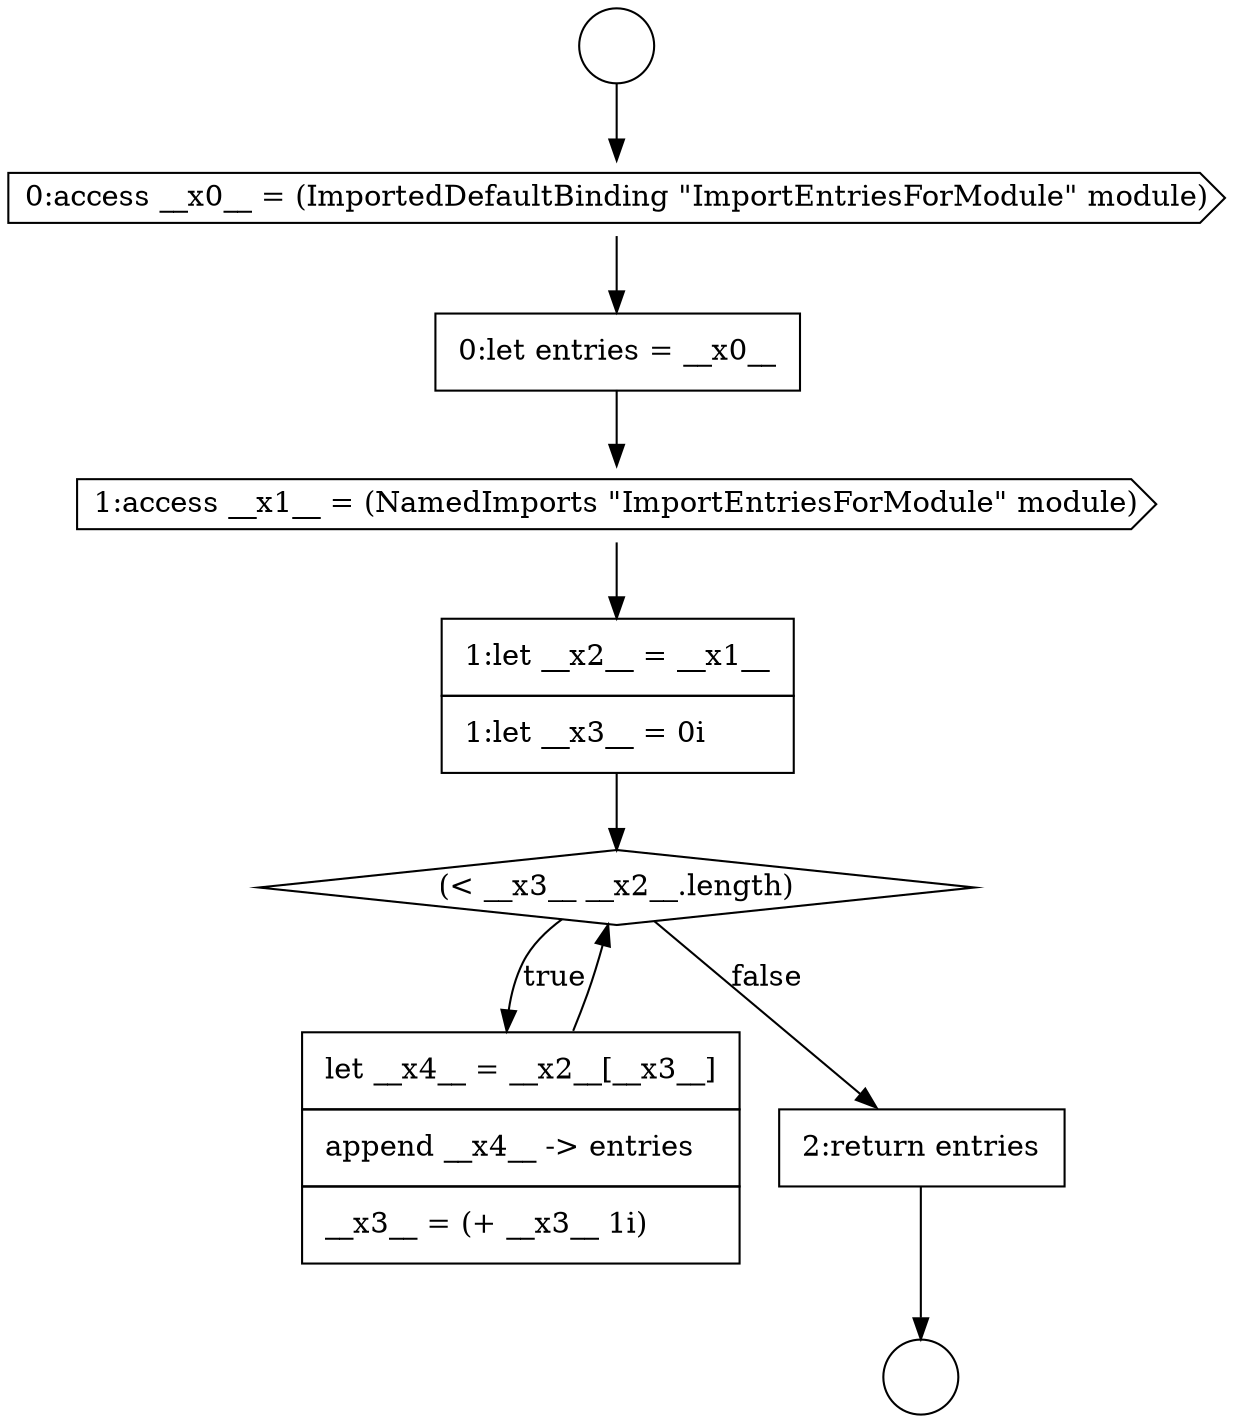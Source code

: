 digraph {
  node10530 [shape=circle label=" " color="black" fillcolor="white" style=filled]
  node10534 [shape=cds, label=<<font color="black">1:access __x1__ = (NamedImports &quot;ImportEntriesForModule&quot; module)</font>> color="black" fillcolor="white" style=filled]
  node10538 [shape=none, margin=0, label=<<font color="black">
    <table border="0" cellborder="1" cellspacing="0" cellpadding="10">
      <tr><td align="left">2:return entries</td></tr>
    </table>
  </font>> color="black" fillcolor="white" style=filled]
  node10533 [shape=none, margin=0, label=<<font color="black">
    <table border="0" cellborder="1" cellspacing="0" cellpadding="10">
      <tr><td align="left">0:let entries = __x0__</td></tr>
    </table>
  </font>> color="black" fillcolor="white" style=filled]
  node10532 [shape=cds, label=<<font color="black">0:access __x0__ = (ImportedDefaultBinding &quot;ImportEntriesForModule&quot; module)</font>> color="black" fillcolor="white" style=filled]
  node10535 [shape=none, margin=0, label=<<font color="black">
    <table border="0" cellborder="1" cellspacing="0" cellpadding="10">
      <tr><td align="left">1:let __x2__ = __x1__</td></tr>
      <tr><td align="left">1:let __x3__ = 0i</td></tr>
    </table>
  </font>> color="black" fillcolor="white" style=filled]
  node10537 [shape=none, margin=0, label=<<font color="black">
    <table border="0" cellborder="1" cellspacing="0" cellpadding="10">
      <tr><td align="left">let __x4__ = __x2__[__x3__]</td></tr>
      <tr><td align="left">append __x4__ -&gt; entries</td></tr>
      <tr><td align="left">__x3__ = (+ __x3__ 1i)</td></tr>
    </table>
  </font>> color="black" fillcolor="white" style=filled]
  node10536 [shape=diamond, label=<<font color="black">(&lt; __x3__ __x2__.length)</font>> color="black" fillcolor="white" style=filled]
  node10531 [shape=circle label=" " color="black" fillcolor="white" style=filled]
  node10530 -> node10532 [ color="black"]
  node10536 -> node10537 [label=<<font color="black">true</font>> color="black"]
  node10536 -> node10538 [label=<<font color="black">false</font>> color="black"]
  node10537 -> node10536 [ color="black"]
  node10532 -> node10533 [ color="black"]
  node10534 -> node10535 [ color="black"]
  node10538 -> node10531 [ color="black"]
  node10533 -> node10534 [ color="black"]
  node10535 -> node10536 [ color="black"]
}

